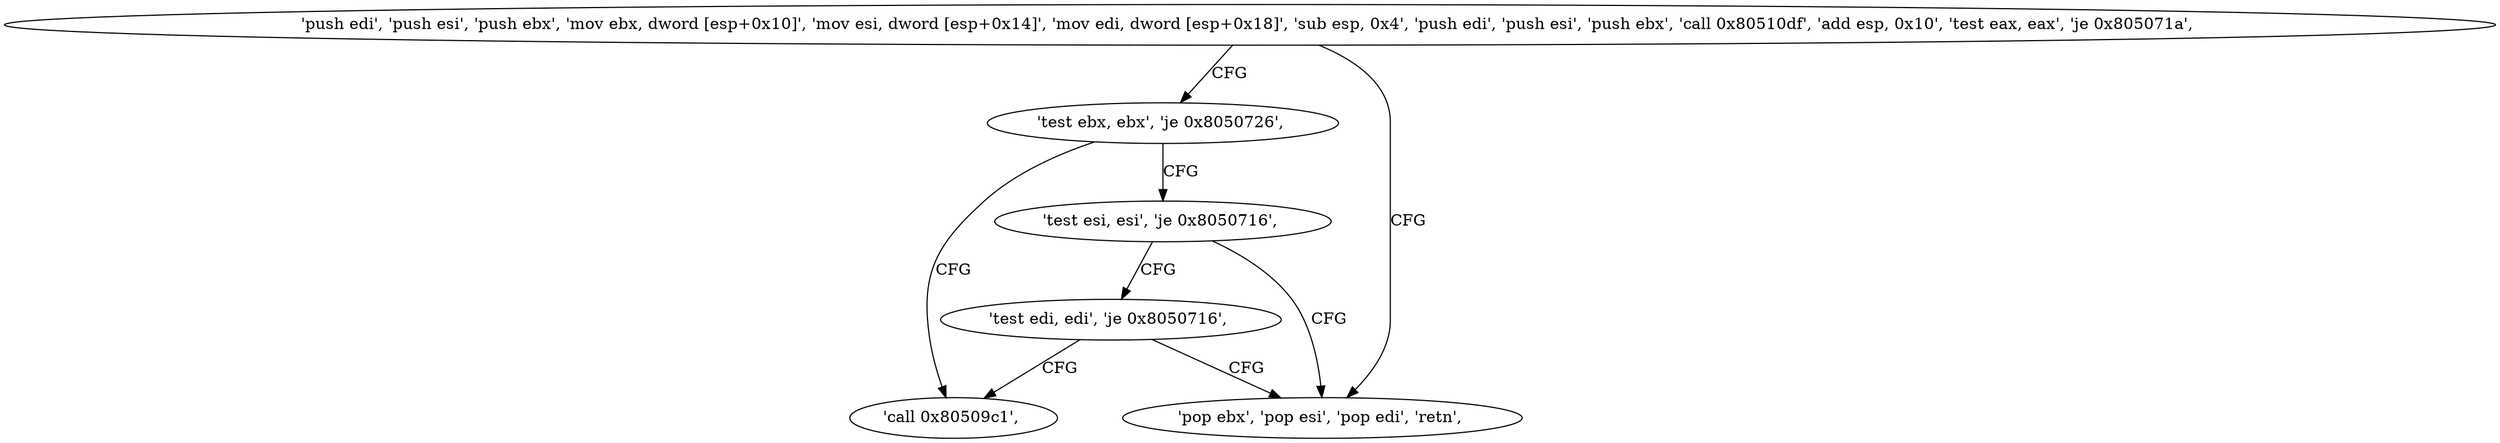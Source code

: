 digraph "func" {
"134547189" [label = "'push edi', 'push esi', 'push ebx', 'mov ebx, dword [esp+0x10]', 'mov esi, dword [esp+0x14]', 'mov edi, dword [esp+0x18]', 'sub esp, 0x4', 'push edi', 'push esi', 'push ebx', 'call 0x80510df', 'add esp, 0x10', 'test eax, eax', 'je 0x805071a', " ]
"134547226" [label = "'test ebx, ebx', 'je 0x8050726', " ]
"134547222" [label = "'pop ebx', 'pop esi', 'pop edi', 'retn', " ]
"134547238" [label = "'call 0x80509c1', " ]
"134547230" [label = "'test esi, esi', 'je 0x8050716', " ]
"134547234" [label = "'test edi, edi', 'je 0x8050716', " ]
"134547189" -> "134547226" [ label = "CFG" ]
"134547189" -> "134547222" [ label = "CFG" ]
"134547226" -> "134547238" [ label = "CFG" ]
"134547226" -> "134547230" [ label = "CFG" ]
"134547230" -> "134547222" [ label = "CFG" ]
"134547230" -> "134547234" [ label = "CFG" ]
"134547234" -> "134547222" [ label = "CFG" ]
"134547234" -> "134547238" [ label = "CFG" ]
}
